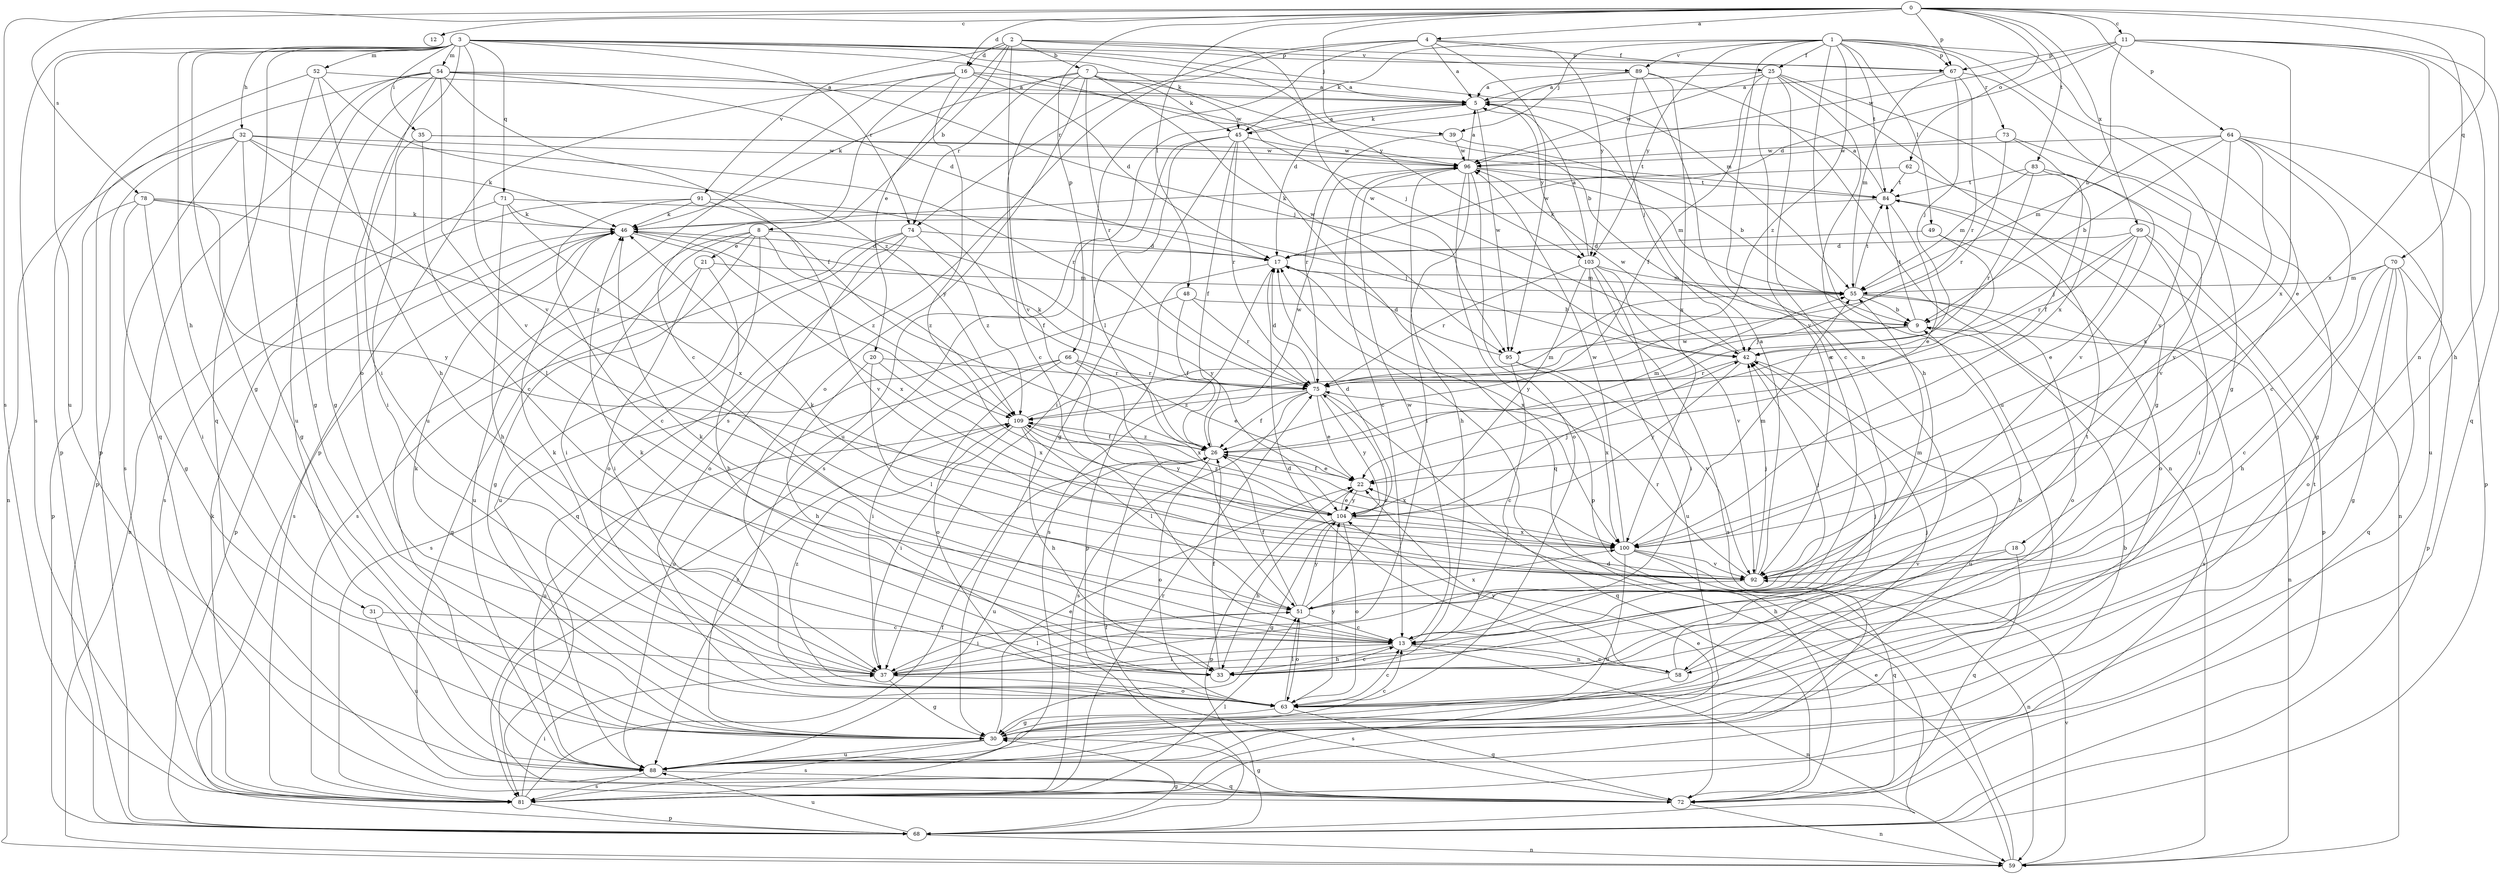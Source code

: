 strict digraph  {
0;
1;
2;
3;
4;
5;
7;
8;
9;
11;
12;
13;
16;
17;
18;
20;
21;
22;
25;
26;
30;
31;
32;
33;
35;
37;
39;
42;
45;
46;
48;
49;
51;
52;
54;
55;
58;
59;
62;
63;
64;
66;
67;
68;
70;
71;
72;
73;
74;
75;
78;
81;
83;
84;
88;
89;
91;
92;
95;
96;
99;
100;
103;
104;
109;
0 -> 4  [label=a];
0 -> 11  [label=c];
0 -> 12  [label=c];
0 -> 16  [label=d];
0 -> 39  [label=j];
0 -> 48  [label=l];
0 -> 62  [label=o];
0 -> 64  [label=p];
0 -> 66  [label=p];
0 -> 67  [label=p];
0 -> 70  [label=q];
0 -> 78  [label=s];
0 -> 81  [label=s];
0 -> 83  [label=t];
0 -> 99  [label=x];
0 -> 100  [label=x];
1 -> 18  [label=e];
1 -> 25  [label=f];
1 -> 30  [label=g];
1 -> 39  [label=j];
1 -> 45  [label=k];
1 -> 49  [label=l];
1 -> 58  [label=n];
1 -> 67  [label=p];
1 -> 73  [label=r];
1 -> 84  [label=t];
1 -> 88  [label=u];
1 -> 89  [label=v];
1 -> 103  [label=y];
1 -> 109  [label=z];
2 -> 7  [label=b];
2 -> 8  [label=b];
2 -> 16  [label=d];
2 -> 20  [label=e];
2 -> 67  [label=p];
2 -> 89  [label=v];
2 -> 91  [label=v];
2 -> 92  [label=v];
2 -> 95  [label=w];
3 -> 30  [label=g];
3 -> 31  [label=h];
3 -> 32  [label=h];
3 -> 35  [label=i];
3 -> 42  [label=j];
3 -> 45  [label=k];
3 -> 52  [label=m];
3 -> 54  [label=m];
3 -> 55  [label=m];
3 -> 63  [label=o];
3 -> 67  [label=p];
3 -> 71  [label=q];
3 -> 72  [label=q];
3 -> 74  [label=r];
3 -> 81  [label=s];
3 -> 88  [label=u];
3 -> 92  [label=v];
3 -> 103  [label=y];
4 -> 5  [label=a];
4 -> 25  [label=f];
4 -> 51  [label=l];
4 -> 74  [label=r];
4 -> 81  [label=s];
4 -> 95  [label=w];
4 -> 103  [label=y];
5 -> 45  [label=k];
5 -> 88  [label=u];
5 -> 95  [label=w];
5 -> 103  [label=y];
7 -> 5  [label=a];
7 -> 9  [label=b];
7 -> 13  [label=c];
7 -> 45  [label=k];
7 -> 46  [label=k];
7 -> 63  [label=o];
7 -> 74  [label=r];
7 -> 75  [label=r];
7 -> 95  [label=w];
8 -> 21  [label=e];
8 -> 30  [label=g];
8 -> 37  [label=i];
8 -> 63  [label=o];
8 -> 88  [label=u];
8 -> 104  [label=y];
8 -> 109  [label=z];
9 -> 42  [label=j];
9 -> 81  [label=s];
9 -> 84  [label=t];
9 -> 95  [label=w];
11 -> 9  [label=b];
11 -> 17  [label=d];
11 -> 33  [label=h];
11 -> 58  [label=n];
11 -> 67  [label=p];
11 -> 72  [label=q];
11 -> 96  [label=w];
11 -> 100  [label=x];
13 -> 33  [label=h];
13 -> 37  [label=i];
13 -> 46  [label=k];
13 -> 58  [label=n];
13 -> 59  [label=n];
13 -> 96  [label=w];
16 -> 5  [label=a];
16 -> 13  [label=c];
16 -> 17  [label=d];
16 -> 68  [label=p];
16 -> 88  [label=u];
16 -> 96  [label=w];
16 -> 104  [label=y];
17 -> 55  [label=m];
17 -> 68  [label=p];
17 -> 81  [label=s];
17 -> 100  [label=x];
18 -> 33  [label=h];
18 -> 72  [label=q];
18 -> 92  [label=v];
20 -> 33  [label=h];
20 -> 51  [label=l];
20 -> 75  [label=r];
20 -> 100  [label=x];
21 -> 33  [label=h];
21 -> 37  [label=i];
21 -> 55  [label=m];
21 -> 72  [label=q];
22 -> 26  [label=f];
22 -> 68  [label=p];
22 -> 104  [label=y];
25 -> 5  [label=a];
25 -> 13  [label=c];
25 -> 26  [label=f];
25 -> 30  [label=g];
25 -> 33  [label=h];
25 -> 92  [label=v];
25 -> 96  [label=w];
25 -> 100  [label=x];
26 -> 22  [label=e];
26 -> 55  [label=m];
26 -> 63  [label=o];
26 -> 88  [label=u];
26 -> 96  [label=w];
26 -> 100  [label=x];
26 -> 109  [label=z];
30 -> 13  [label=c];
30 -> 22  [label=e];
30 -> 81  [label=s];
30 -> 88  [label=u];
30 -> 109  [label=z];
31 -> 13  [label=c];
31 -> 88  [label=u];
32 -> 30  [label=g];
32 -> 46  [label=k];
32 -> 51  [label=l];
32 -> 59  [label=n];
32 -> 68  [label=p];
32 -> 75  [label=r];
32 -> 81  [label=s];
32 -> 96  [label=w];
33 -> 13  [label=c];
33 -> 26  [label=f];
33 -> 46  [label=k];
35 -> 13  [label=c];
35 -> 37  [label=i];
35 -> 84  [label=t];
35 -> 96  [label=w];
37 -> 30  [label=g];
37 -> 46  [label=k];
37 -> 51  [label=l];
37 -> 63  [label=o];
37 -> 84  [label=t];
39 -> 9  [label=b];
39 -> 75  [label=r];
39 -> 96  [label=w];
42 -> 75  [label=r];
42 -> 88  [label=u];
42 -> 96  [label=w];
42 -> 104  [label=y];
45 -> 5  [label=a];
45 -> 26  [label=f];
45 -> 30  [label=g];
45 -> 37  [label=i];
45 -> 72  [label=q];
45 -> 75  [label=r];
45 -> 81  [label=s];
45 -> 96  [label=w];
46 -> 17  [label=d];
46 -> 68  [label=p];
46 -> 81  [label=s];
46 -> 100  [label=x];
46 -> 109  [label=z];
48 -> 9  [label=b];
48 -> 26  [label=f];
48 -> 75  [label=r];
48 -> 81  [label=s];
49 -> 17  [label=d];
49 -> 22  [label=e];
49 -> 63  [label=o];
51 -> 13  [label=c];
51 -> 26  [label=f];
51 -> 37  [label=i];
51 -> 42  [label=j];
51 -> 55  [label=m];
51 -> 63  [label=o];
51 -> 75  [label=r];
51 -> 100  [label=x];
51 -> 104  [label=y];
52 -> 5  [label=a];
52 -> 30  [label=g];
52 -> 33  [label=h];
52 -> 68  [label=p];
52 -> 109  [label=z];
54 -> 5  [label=a];
54 -> 17  [label=d];
54 -> 26  [label=f];
54 -> 30  [label=g];
54 -> 37  [label=i];
54 -> 42  [label=j];
54 -> 68  [label=p];
54 -> 72  [label=q];
54 -> 88  [label=u];
54 -> 92  [label=v];
55 -> 9  [label=b];
55 -> 59  [label=n];
55 -> 63  [label=o];
55 -> 84  [label=t];
58 -> 9  [label=b];
58 -> 13  [label=c];
58 -> 17  [label=d];
58 -> 42  [label=j];
58 -> 81  [label=s];
58 -> 104  [label=y];
59 -> 17  [label=d];
59 -> 22  [label=e];
59 -> 92  [label=v];
62 -> 46  [label=k];
62 -> 84  [label=t];
62 -> 92  [label=v];
63 -> 13  [label=c];
63 -> 30  [label=g];
63 -> 42  [label=j];
63 -> 46  [label=k];
63 -> 51  [label=l];
63 -> 72  [label=q];
63 -> 104  [label=y];
63 -> 109  [label=z];
64 -> 9  [label=b];
64 -> 13  [label=c];
64 -> 55  [label=m];
64 -> 68  [label=p];
64 -> 88  [label=u];
64 -> 92  [label=v];
64 -> 96  [label=w];
64 -> 100  [label=x];
66 -> 22  [label=e];
66 -> 37  [label=i];
66 -> 63  [label=o];
66 -> 75  [label=r];
66 -> 88  [label=u];
66 -> 100  [label=x];
67 -> 5  [label=a];
67 -> 42  [label=j];
67 -> 55  [label=m];
67 -> 75  [label=r];
67 -> 92  [label=v];
68 -> 30  [label=g];
68 -> 59  [label=n];
68 -> 88  [label=u];
70 -> 13  [label=c];
70 -> 30  [label=g];
70 -> 33  [label=h];
70 -> 55  [label=m];
70 -> 63  [label=o];
70 -> 68  [label=p];
70 -> 72  [label=q];
71 -> 33  [label=h];
71 -> 42  [label=j];
71 -> 46  [label=k];
71 -> 59  [label=n];
71 -> 100  [label=x];
72 -> 22  [label=e];
72 -> 26  [label=f];
72 -> 30  [label=g];
72 -> 59  [label=n];
73 -> 30  [label=g];
73 -> 75  [label=r];
73 -> 92  [label=v];
73 -> 96  [label=w];
74 -> 17  [label=d];
74 -> 63  [label=o];
74 -> 72  [label=q];
74 -> 81  [label=s];
74 -> 88  [label=u];
74 -> 109  [label=z];
75 -> 17  [label=d];
75 -> 22  [label=e];
75 -> 26  [label=f];
75 -> 46  [label=k];
75 -> 72  [label=q];
75 -> 81  [label=s];
75 -> 104  [label=y];
75 -> 109  [label=z];
78 -> 30  [label=g];
78 -> 37  [label=i];
78 -> 46  [label=k];
78 -> 68  [label=p];
78 -> 104  [label=y];
78 -> 109  [label=z];
81 -> 26  [label=f];
81 -> 37  [label=i];
81 -> 46  [label=k];
81 -> 51  [label=l];
81 -> 68  [label=p];
81 -> 75  [label=r];
83 -> 26  [label=f];
83 -> 55  [label=m];
83 -> 59  [label=n];
83 -> 75  [label=r];
83 -> 84  [label=t];
84 -> 5  [label=a];
84 -> 22  [label=e];
84 -> 46  [label=k];
88 -> 9  [label=b];
88 -> 72  [label=q];
88 -> 81  [label=s];
88 -> 84  [label=t];
89 -> 5  [label=a];
89 -> 13  [label=c];
89 -> 17  [label=d];
89 -> 42  [label=j];
89 -> 59  [label=n];
89 -> 100  [label=x];
91 -> 13  [label=c];
91 -> 26  [label=f];
91 -> 46  [label=k];
91 -> 81  [label=s];
91 -> 92  [label=v];
92 -> 5  [label=a];
92 -> 42  [label=j];
92 -> 46  [label=k];
92 -> 51  [label=l];
92 -> 75  [label=r];
95 -> 13  [label=c];
95 -> 17  [label=d];
95 -> 92  [label=v];
95 -> 100  [label=x];
96 -> 5  [label=a];
96 -> 13  [label=c];
96 -> 33  [label=h];
96 -> 37  [label=i];
96 -> 55  [label=m];
96 -> 63  [label=o];
96 -> 68  [label=p];
96 -> 84  [label=t];
99 -> 17  [label=d];
99 -> 22  [label=e];
99 -> 37  [label=i];
99 -> 42  [label=j];
99 -> 68  [label=p];
99 -> 75  [label=r];
100 -> 55  [label=m];
100 -> 59  [label=n];
100 -> 72  [label=q];
100 -> 88  [label=u];
100 -> 92  [label=v];
100 -> 96  [label=w];
103 -> 5  [label=a];
103 -> 37  [label=i];
103 -> 55  [label=m];
103 -> 75  [label=r];
103 -> 81  [label=s];
103 -> 88  [label=u];
103 -> 92  [label=v];
103 -> 104  [label=y];
104 -> 17  [label=d];
104 -> 22  [label=e];
104 -> 30  [label=g];
104 -> 33  [label=h];
104 -> 42  [label=j];
104 -> 63  [label=o];
104 -> 100  [label=x];
104 -> 109  [label=z];
109 -> 26  [label=f];
109 -> 33  [label=h];
109 -> 37  [label=i];
109 -> 51  [label=l];
109 -> 55  [label=m];
109 -> 88  [label=u];
109 -> 104  [label=y];
}
